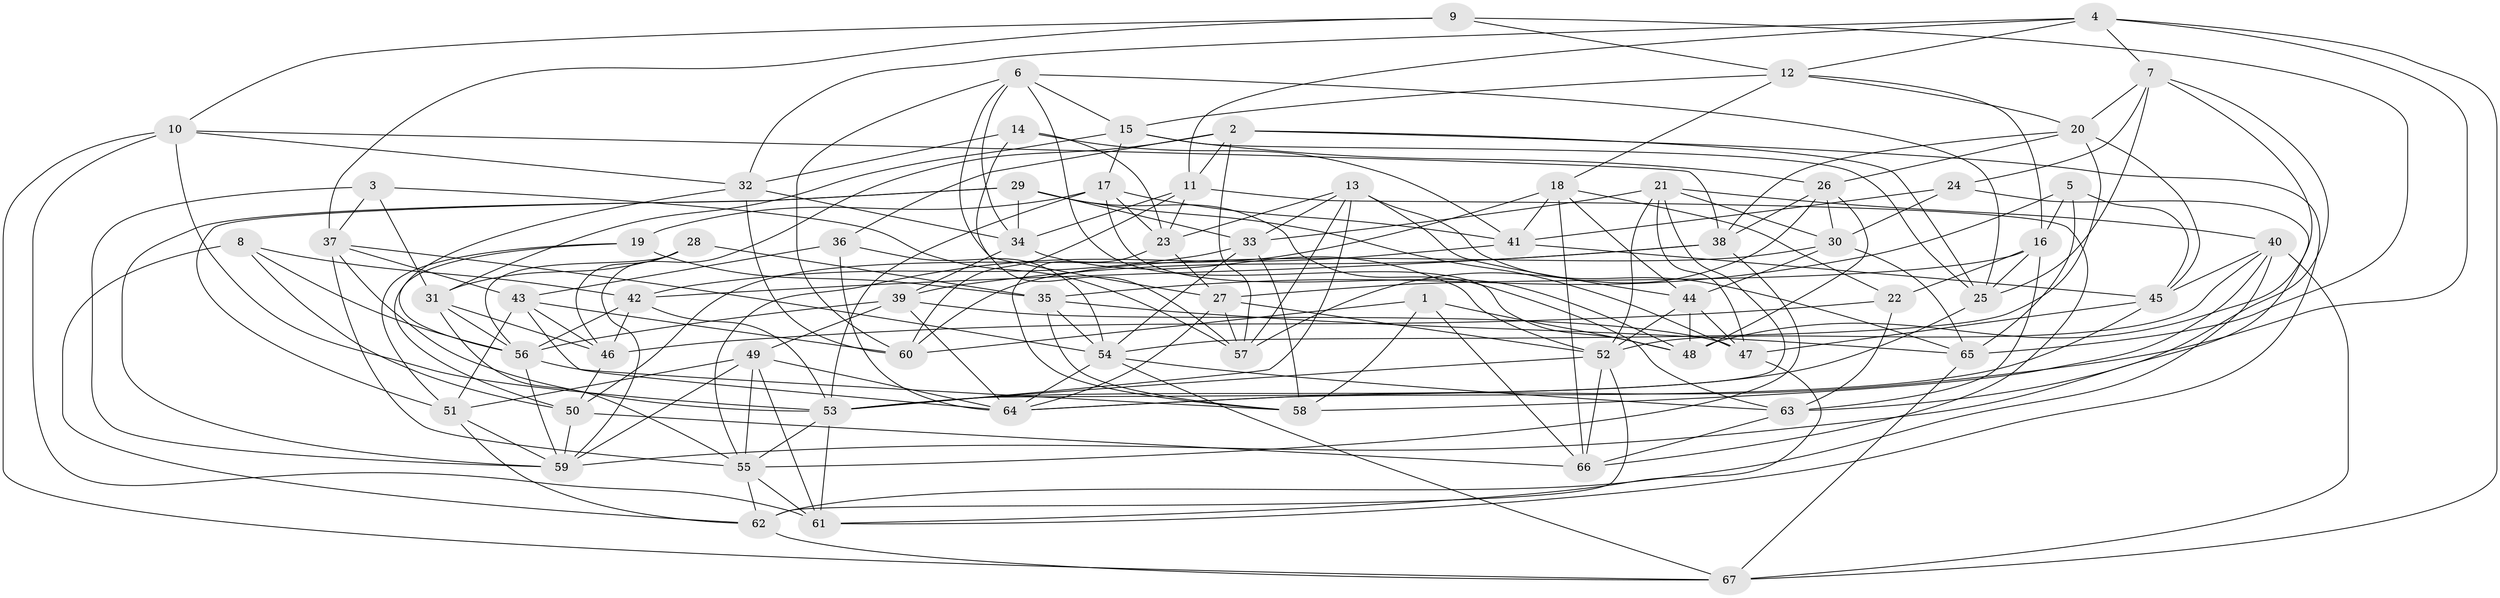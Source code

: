 // original degree distribution, {4: 1.0}
// Generated by graph-tools (version 1.1) at 2025/50/03/09/25 03:50:51]
// undirected, 67 vertices, 198 edges
graph export_dot {
graph [start="1"]
  node [color=gray90,style=filled];
  1;
  2;
  3;
  4;
  5;
  6;
  7;
  8;
  9;
  10;
  11;
  12;
  13;
  14;
  15;
  16;
  17;
  18;
  19;
  20;
  21;
  22;
  23;
  24;
  25;
  26;
  27;
  28;
  29;
  30;
  31;
  32;
  33;
  34;
  35;
  36;
  37;
  38;
  39;
  40;
  41;
  42;
  43;
  44;
  45;
  46;
  47;
  48;
  49;
  50;
  51;
  52;
  53;
  54;
  55;
  56;
  57;
  58;
  59;
  60;
  61;
  62;
  63;
  64;
  65;
  66;
  67;
  1 -- 48 [weight=1.0];
  1 -- 58 [weight=1.0];
  1 -- 60 [weight=1.0];
  1 -- 66 [weight=1.0];
  2 -- 11 [weight=1.0];
  2 -- 25 [weight=1.0];
  2 -- 36 [weight=1.0];
  2 -- 57 [weight=1.0];
  2 -- 59 [weight=1.0];
  2 -- 61 [weight=1.0];
  3 -- 31 [weight=1.0];
  3 -- 37 [weight=1.0];
  3 -- 57 [weight=1.0];
  3 -- 59 [weight=1.0];
  4 -- 7 [weight=1.0];
  4 -- 11 [weight=1.0];
  4 -- 12 [weight=1.0];
  4 -- 32 [weight=1.0];
  4 -- 64 [weight=1.0];
  4 -- 67 [weight=1.0];
  5 -- 16 [weight=1.0];
  5 -- 35 [weight=1.0];
  5 -- 45 [weight=1.0];
  5 -- 65 [weight=1.0];
  6 -- 15 [weight=1.0];
  6 -- 25 [weight=1.0];
  6 -- 27 [weight=1.0];
  6 -- 34 [weight=1.0];
  6 -- 48 [weight=1.0];
  6 -- 60 [weight=1.0];
  7 -- 20 [weight=1.0];
  7 -- 24 [weight=1.0];
  7 -- 25 [weight=1.0];
  7 -- 48 [weight=1.0];
  7 -- 63 [weight=1.0];
  8 -- 42 [weight=1.0];
  8 -- 50 [weight=1.0];
  8 -- 56 [weight=1.0];
  8 -- 62 [weight=1.0];
  9 -- 10 [weight=1.0];
  9 -- 12 [weight=1.0];
  9 -- 37 [weight=1.0];
  9 -- 65 [weight=1.0];
  10 -- 32 [weight=1.0];
  10 -- 38 [weight=1.0];
  10 -- 53 [weight=1.0];
  10 -- 61 [weight=1.0];
  10 -- 67 [weight=1.0];
  11 -- 23 [weight=1.0];
  11 -- 34 [weight=1.0];
  11 -- 60 [weight=1.0];
  11 -- 66 [weight=1.0];
  12 -- 15 [weight=1.0];
  12 -- 16 [weight=1.0];
  12 -- 18 [weight=1.0];
  12 -- 20 [weight=1.0];
  13 -- 23 [weight=1.0];
  13 -- 33 [weight=1.0];
  13 -- 44 [weight=1.0];
  13 -- 53 [weight=1.0];
  13 -- 57 [weight=1.0];
  13 -- 65 [weight=1.0];
  14 -- 23 [weight=1.0];
  14 -- 32 [weight=1.0];
  14 -- 41 [weight=1.0];
  14 -- 57 [weight=1.0];
  15 -- 17 [weight=1.0];
  15 -- 25 [weight=1.0];
  15 -- 26 [weight=1.0];
  15 -- 31 [weight=1.0];
  16 -- 22 [weight=1.0];
  16 -- 25 [weight=1.0];
  16 -- 27 [weight=1.0];
  16 -- 63 [weight=1.0];
  17 -- 19 [weight=1.0];
  17 -- 23 [weight=1.0];
  17 -- 41 [weight=1.0];
  17 -- 48 [weight=1.0];
  17 -- 53 [weight=1.0];
  18 -- 22 [weight=1.0];
  18 -- 41 [weight=1.0];
  18 -- 44 [weight=1.0];
  18 -- 50 [weight=1.0];
  18 -- 66 [weight=1.0];
  19 -- 35 [weight=1.0];
  19 -- 50 [weight=1.0];
  19 -- 51 [weight=1.0];
  20 -- 26 [weight=1.0];
  20 -- 38 [weight=1.0];
  20 -- 45 [weight=1.0];
  20 -- 54 [weight=1.0];
  21 -- 30 [weight=1.0];
  21 -- 33 [weight=1.0];
  21 -- 40 [weight=1.0];
  21 -- 47 [weight=1.0];
  21 -- 52 [weight=1.0];
  21 -- 53 [weight=1.0];
  22 -- 46 [weight=1.0];
  22 -- 63 [weight=1.0];
  23 -- 27 [weight=1.0];
  23 -- 58 [weight=1.0];
  24 -- 30 [weight=1.0];
  24 -- 41 [weight=1.0];
  24 -- 59 [weight=1.0];
  25 -- 53 [weight=1.0];
  26 -- 30 [weight=1.0];
  26 -- 38 [weight=1.0];
  26 -- 48 [weight=1.0];
  26 -- 57 [weight=1.0];
  27 -- 52 [weight=1.0];
  27 -- 57 [weight=1.0];
  27 -- 64 [weight=1.0];
  28 -- 31 [weight=1.0];
  28 -- 35 [weight=1.0];
  28 -- 46 [weight=1.0];
  28 -- 56 [weight=1.0];
  29 -- 33 [weight=1.0];
  29 -- 34 [weight=1.0];
  29 -- 47 [weight=1.0];
  29 -- 51 [weight=1.0];
  29 -- 59 [weight=1.0];
  29 -- 63 [weight=1.0];
  30 -- 44 [weight=1.0];
  30 -- 60 [weight=1.0];
  30 -- 65 [weight=1.0];
  31 -- 46 [weight=1.0];
  31 -- 55 [weight=1.0];
  31 -- 56 [weight=1.0];
  32 -- 34 [weight=1.0];
  32 -- 56 [weight=1.0];
  32 -- 60 [weight=1.0];
  33 -- 42 [weight=1.0];
  33 -- 54 [weight=1.0];
  33 -- 58 [weight=1.0];
  34 -- 39 [weight=1.0];
  34 -- 52 [weight=1.0];
  35 -- 54 [weight=1.0];
  35 -- 58 [weight=1.0];
  35 -- 65 [weight=1.0];
  36 -- 43 [weight=1.0];
  36 -- 54 [weight=1.0];
  36 -- 64 [weight=1.0];
  37 -- 43 [weight=1.0];
  37 -- 53 [weight=1.0];
  37 -- 54 [weight=1.0];
  37 -- 55 [weight=1.0];
  38 -- 39 [weight=1.0];
  38 -- 42 [weight=1.0];
  38 -- 55 [weight=1.0];
  39 -- 47 [weight=1.0];
  39 -- 49 [weight=1.0];
  39 -- 56 [weight=1.0];
  39 -- 64 [weight=1.0];
  40 -- 45 [weight=1.0];
  40 -- 52 [weight=1.0];
  40 -- 58 [weight=1.0];
  40 -- 62 [weight=1.0];
  40 -- 67 [weight=1.0];
  41 -- 45 [weight=1.0];
  41 -- 55 [weight=1.0];
  42 -- 46 [weight=1.0];
  42 -- 53 [weight=1.0];
  42 -- 56 [weight=1.0];
  43 -- 46 [weight=1.0];
  43 -- 51 [weight=1.0];
  43 -- 60 [weight=1.0];
  43 -- 64 [weight=1.0];
  44 -- 47 [weight=1.0];
  44 -- 48 [weight=1.0];
  44 -- 52 [weight=1.0];
  45 -- 47 [weight=1.0];
  45 -- 64 [weight=1.0];
  46 -- 50 [weight=1.0];
  47 -- 61 [weight=1.0];
  49 -- 51 [weight=1.0];
  49 -- 55 [weight=1.0];
  49 -- 59 [weight=1.0];
  49 -- 61 [weight=1.0];
  49 -- 64 [weight=1.0];
  50 -- 59 [weight=1.0];
  50 -- 66 [weight=1.0];
  51 -- 59 [weight=1.0];
  51 -- 62 [weight=1.0];
  52 -- 53 [weight=1.0];
  52 -- 62 [weight=1.0];
  52 -- 66 [weight=1.0];
  53 -- 55 [weight=1.0];
  53 -- 61 [weight=1.0];
  54 -- 63 [weight=1.0];
  54 -- 64 [weight=1.0];
  54 -- 67 [weight=1.0];
  55 -- 61 [weight=1.0];
  55 -- 62 [weight=1.0];
  56 -- 58 [weight=1.0];
  56 -- 59 [weight=1.0];
  62 -- 67 [weight=1.0];
  63 -- 66 [weight=1.0];
  65 -- 67 [weight=1.0];
}
